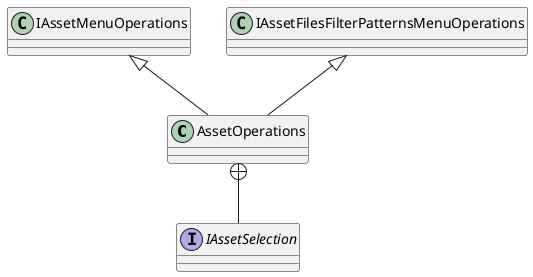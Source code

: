 @startuml
class AssetOperations {
}
interface IAssetSelection {
}
IAssetMenuOperations <|-- AssetOperations
IAssetFilesFilterPatternsMenuOperations <|-- AssetOperations
AssetOperations +-- IAssetSelection
@enduml
